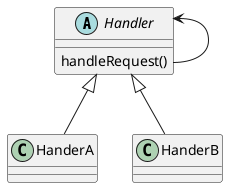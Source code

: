 @startuml

Handler <|-- HanderA
Handler <|-- HanderB

Handler <-- Handler

abstract Handler {
	handleRequest()
}

class HanderA

class HanderB

@enduml